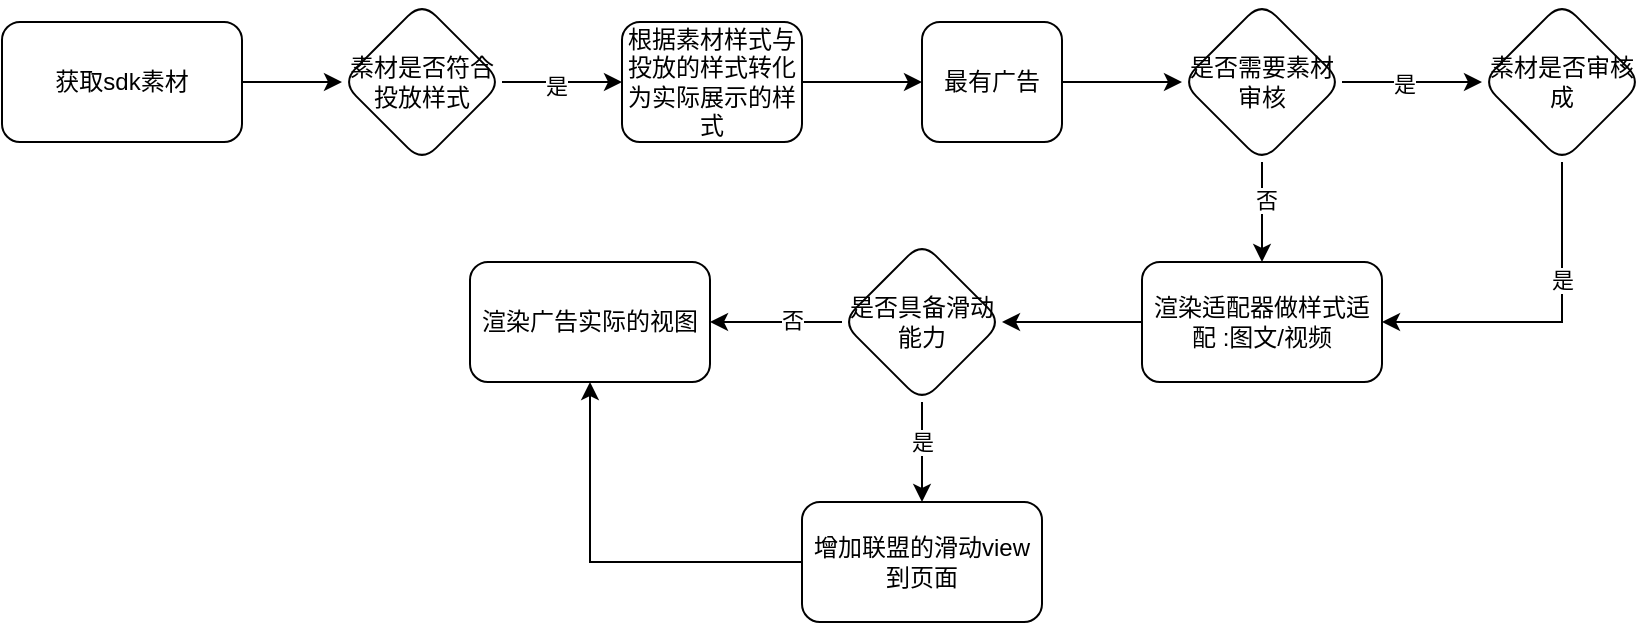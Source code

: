 <mxfile version="21.1.8" type="github">
  <diagram name="第 1 页" id="gqrQ67TxU9VEmfnCN-EX">
    <mxGraphModel dx="954" dy="450" grid="1" gridSize="10" guides="1" tooltips="1" connect="1" arrows="1" fold="1" page="1" pageScale="1" pageWidth="827" pageHeight="1169" math="0" shadow="0">
      <root>
        <mxCell id="0" />
        <mxCell id="1" parent="0" />
        <mxCell id="oe-TlGgRRBx1HyXRyKMN-3" value="" style="edgeStyle=orthogonalEdgeStyle;rounded=0;orthogonalLoop=1;jettySize=auto;html=1;" edge="1" parent="1" source="oe-TlGgRRBx1HyXRyKMN-1" target="oe-TlGgRRBx1HyXRyKMN-2">
          <mxGeometry relative="1" as="geometry" />
        </mxCell>
        <mxCell id="oe-TlGgRRBx1HyXRyKMN-1" value="获取sdk素材" style="rounded=1;whiteSpace=wrap;html=1;" vertex="1" parent="1">
          <mxGeometry x="60" y="770" width="120" height="60" as="geometry" />
        </mxCell>
        <mxCell id="oe-TlGgRRBx1HyXRyKMN-5" value="" style="edgeStyle=orthogonalEdgeStyle;rounded=0;orthogonalLoop=1;jettySize=auto;html=1;" edge="1" parent="1" source="oe-TlGgRRBx1HyXRyKMN-2" target="oe-TlGgRRBx1HyXRyKMN-4">
          <mxGeometry relative="1" as="geometry" />
        </mxCell>
        <mxCell id="oe-TlGgRRBx1HyXRyKMN-6" value="是" style="edgeLabel;html=1;align=center;verticalAlign=middle;resizable=0;points=[];" vertex="1" connectable="0" parent="oe-TlGgRRBx1HyXRyKMN-5">
          <mxGeometry x="-0.1" y="-1" relative="1" as="geometry">
            <mxPoint y="1" as="offset" />
          </mxGeometry>
        </mxCell>
        <mxCell id="oe-TlGgRRBx1HyXRyKMN-2" value="素材是否符合投放样式" style="rhombus;whiteSpace=wrap;html=1;rounded=1;" vertex="1" parent="1">
          <mxGeometry x="230" y="760" width="80" height="80" as="geometry" />
        </mxCell>
        <mxCell id="oe-TlGgRRBx1HyXRyKMN-10" value="" style="edgeStyle=orthogonalEdgeStyle;rounded=0;orthogonalLoop=1;jettySize=auto;html=1;" edge="1" parent="1" source="oe-TlGgRRBx1HyXRyKMN-4" target="oe-TlGgRRBx1HyXRyKMN-9">
          <mxGeometry relative="1" as="geometry" />
        </mxCell>
        <mxCell id="oe-TlGgRRBx1HyXRyKMN-4" value="根据素材样式与投放的样式转化为实际展示的样式" style="whiteSpace=wrap;html=1;rounded=1;" vertex="1" parent="1">
          <mxGeometry x="370" y="770" width="90" height="60" as="geometry" />
        </mxCell>
        <mxCell id="oe-TlGgRRBx1HyXRyKMN-13" value="" style="edgeStyle=orthogonalEdgeStyle;rounded=0;orthogonalLoop=1;jettySize=auto;html=1;" edge="1" parent="1" source="oe-TlGgRRBx1HyXRyKMN-7" target="oe-TlGgRRBx1HyXRyKMN-12">
          <mxGeometry relative="1" as="geometry" />
        </mxCell>
        <mxCell id="oe-TlGgRRBx1HyXRyKMN-14" value="是" style="edgeLabel;html=1;align=center;verticalAlign=middle;resizable=0;points=[];" vertex="1" connectable="0" parent="oe-TlGgRRBx1HyXRyKMN-13">
          <mxGeometry x="-0.114" relative="1" as="geometry">
            <mxPoint y="1" as="offset" />
          </mxGeometry>
        </mxCell>
        <mxCell id="oe-TlGgRRBx1HyXRyKMN-16" value="" style="edgeStyle=orthogonalEdgeStyle;rounded=0;orthogonalLoop=1;jettySize=auto;html=1;" edge="1" parent="1" source="oe-TlGgRRBx1HyXRyKMN-7" target="oe-TlGgRRBx1HyXRyKMN-15">
          <mxGeometry relative="1" as="geometry" />
        </mxCell>
        <mxCell id="oe-TlGgRRBx1HyXRyKMN-18" value="否" style="edgeLabel;html=1;align=center;verticalAlign=middle;resizable=0;points=[];" vertex="1" connectable="0" parent="oe-TlGgRRBx1HyXRyKMN-16">
          <mxGeometry x="-0.278" y="2" relative="1" as="geometry">
            <mxPoint y="1" as="offset" />
          </mxGeometry>
        </mxCell>
        <mxCell id="oe-TlGgRRBx1HyXRyKMN-7" value="是否需要素材审核" style="rhombus;whiteSpace=wrap;html=1;rounded=1;" vertex="1" parent="1">
          <mxGeometry x="650" y="760" width="80" height="80" as="geometry" />
        </mxCell>
        <mxCell id="oe-TlGgRRBx1HyXRyKMN-11" value="" style="edgeStyle=orthogonalEdgeStyle;rounded=0;orthogonalLoop=1;jettySize=auto;html=1;" edge="1" parent="1" source="oe-TlGgRRBx1HyXRyKMN-9" target="oe-TlGgRRBx1HyXRyKMN-7">
          <mxGeometry relative="1" as="geometry" />
        </mxCell>
        <mxCell id="oe-TlGgRRBx1HyXRyKMN-9" value="最有广告" style="rounded=1;whiteSpace=wrap;html=1;" vertex="1" parent="1">
          <mxGeometry x="520" y="770" width="70" height="60" as="geometry" />
        </mxCell>
        <mxCell id="oe-TlGgRRBx1HyXRyKMN-17" style="edgeStyle=orthogonalEdgeStyle;rounded=0;orthogonalLoop=1;jettySize=auto;html=1;entryX=1;entryY=0.5;entryDx=0;entryDy=0;" edge="1" parent="1" source="oe-TlGgRRBx1HyXRyKMN-12" target="oe-TlGgRRBx1HyXRyKMN-15">
          <mxGeometry relative="1" as="geometry">
            <Array as="points">
              <mxPoint x="840" y="920" />
            </Array>
          </mxGeometry>
        </mxCell>
        <mxCell id="oe-TlGgRRBx1HyXRyKMN-19" value="是" style="edgeLabel;html=1;align=center;verticalAlign=middle;resizable=0;points=[];" vertex="1" connectable="0" parent="oe-TlGgRRBx1HyXRyKMN-17">
          <mxGeometry x="-0.309" relative="1" as="geometry">
            <mxPoint as="offset" />
          </mxGeometry>
        </mxCell>
        <mxCell id="oe-TlGgRRBx1HyXRyKMN-12" value="素材是否审核成" style="rhombus;whiteSpace=wrap;html=1;rounded=1;" vertex="1" parent="1">
          <mxGeometry x="800" y="760" width="80" height="80" as="geometry" />
        </mxCell>
        <mxCell id="oe-TlGgRRBx1HyXRyKMN-21" value="" style="edgeStyle=orthogonalEdgeStyle;rounded=0;orthogonalLoop=1;jettySize=auto;html=1;" edge="1" parent="1" source="oe-TlGgRRBx1HyXRyKMN-15" target="oe-TlGgRRBx1HyXRyKMN-20">
          <mxGeometry relative="1" as="geometry" />
        </mxCell>
        <mxCell id="oe-TlGgRRBx1HyXRyKMN-15" value="渲染适配器做样式适配 :图文/视频" style="rounded=1;whiteSpace=wrap;html=1;" vertex="1" parent="1">
          <mxGeometry x="630" y="890" width="120" height="60" as="geometry" />
        </mxCell>
        <mxCell id="oe-TlGgRRBx1HyXRyKMN-23" value="" style="edgeStyle=orthogonalEdgeStyle;rounded=0;orthogonalLoop=1;jettySize=auto;html=1;" edge="1" parent="1" source="oe-TlGgRRBx1HyXRyKMN-20" target="oe-TlGgRRBx1HyXRyKMN-22">
          <mxGeometry relative="1" as="geometry" />
        </mxCell>
        <mxCell id="oe-TlGgRRBx1HyXRyKMN-24" value="是" style="edgeLabel;html=1;align=center;verticalAlign=middle;resizable=0;points=[];" vertex="1" connectable="0" parent="oe-TlGgRRBx1HyXRyKMN-23">
          <mxGeometry x="-0.2" relative="1" as="geometry">
            <mxPoint as="offset" />
          </mxGeometry>
        </mxCell>
        <mxCell id="oe-TlGgRRBx1HyXRyKMN-26" value="" style="edgeStyle=orthogonalEdgeStyle;rounded=0;orthogonalLoop=1;jettySize=auto;html=1;" edge="1" parent="1" source="oe-TlGgRRBx1HyXRyKMN-20" target="oe-TlGgRRBx1HyXRyKMN-25">
          <mxGeometry relative="1" as="geometry" />
        </mxCell>
        <mxCell id="oe-TlGgRRBx1HyXRyKMN-28" value="否" style="edgeLabel;html=1;align=center;verticalAlign=middle;resizable=0;points=[];" vertex="1" connectable="0" parent="oe-TlGgRRBx1HyXRyKMN-26">
          <mxGeometry x="-0.242" y="-1" relative="1" as="geometry">
            <mxPoint as="offset" />
          </mxGeometry>
        </mxCell>
        <mxCell id="oe-TlGgRRBx1HyXRyKMN-20" value="是否具备滑动能力" style="rhombus;whiteSpace=wrap;html=1;rounded=1;" vertex="1" parent="1">
          <mxGeometry x="480" y="880" width="80" height="80" as="geometry" />
        </mxCell>
        <mxCell id="oe-TlGgRRBx1HyXRyKMN-27" style="edgeStyle=orthogonalEdgeStyle;rounded=0;orthogonalLoop=1;jettySize=auto;html=1;entryX=0.5;entryY=1;entryDx=0;entryDy=0;" edge="1" parent="1" source="oe-TlGgRRBx1HyXRyKMN-22" target="oe-TlGgRRBx1HyXRyKMN-25">
          <mxGeometry relative="1" as="geometry" />
        </mxCell>
        <mxCell id="oe-TlGgRRBx1HyXRyKMN-22" value="增加联盟的滑动view到页面" style="rounded=1;whiteSpace=wrap;html=1;" vertex="1" parent="1">
          <mxGeometry x="460" y="1010" width="120" height="60" as="geometry" />
        </mxCell>
        <mxCell id="oe-TlGgRRBx1HyXRyKMN-25" value="渲染广告实际的视图" style="rounded=1;whiteSpace=wrap;html=1;" vertex="1" parent="1">
          <mxGeometry x="294" y="890" width="120" height="60" as="geometry" />
        </mxCell>
      </root>
    </mxGraphModel>
  </diagram>
</mxfile>
